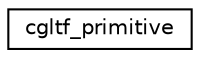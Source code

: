 digraph "Graphical Class Hierarchy"
{
 // LATEX_PDF_SIZE
  edge [fontname="Helvetica",fontsize="10",labelfontname="Helvetica",labelfontsize="10"];
  node [fontname="Helvetica",fontsize="10",shape=record];
  rankdir="LR";
  Node0 [label="cgltf_primitive",height=0.2,width=0.4,color="black", fillcolor="white", style="filled",URL="$structcgltf__primitive.html",tooltip=" "];
}
